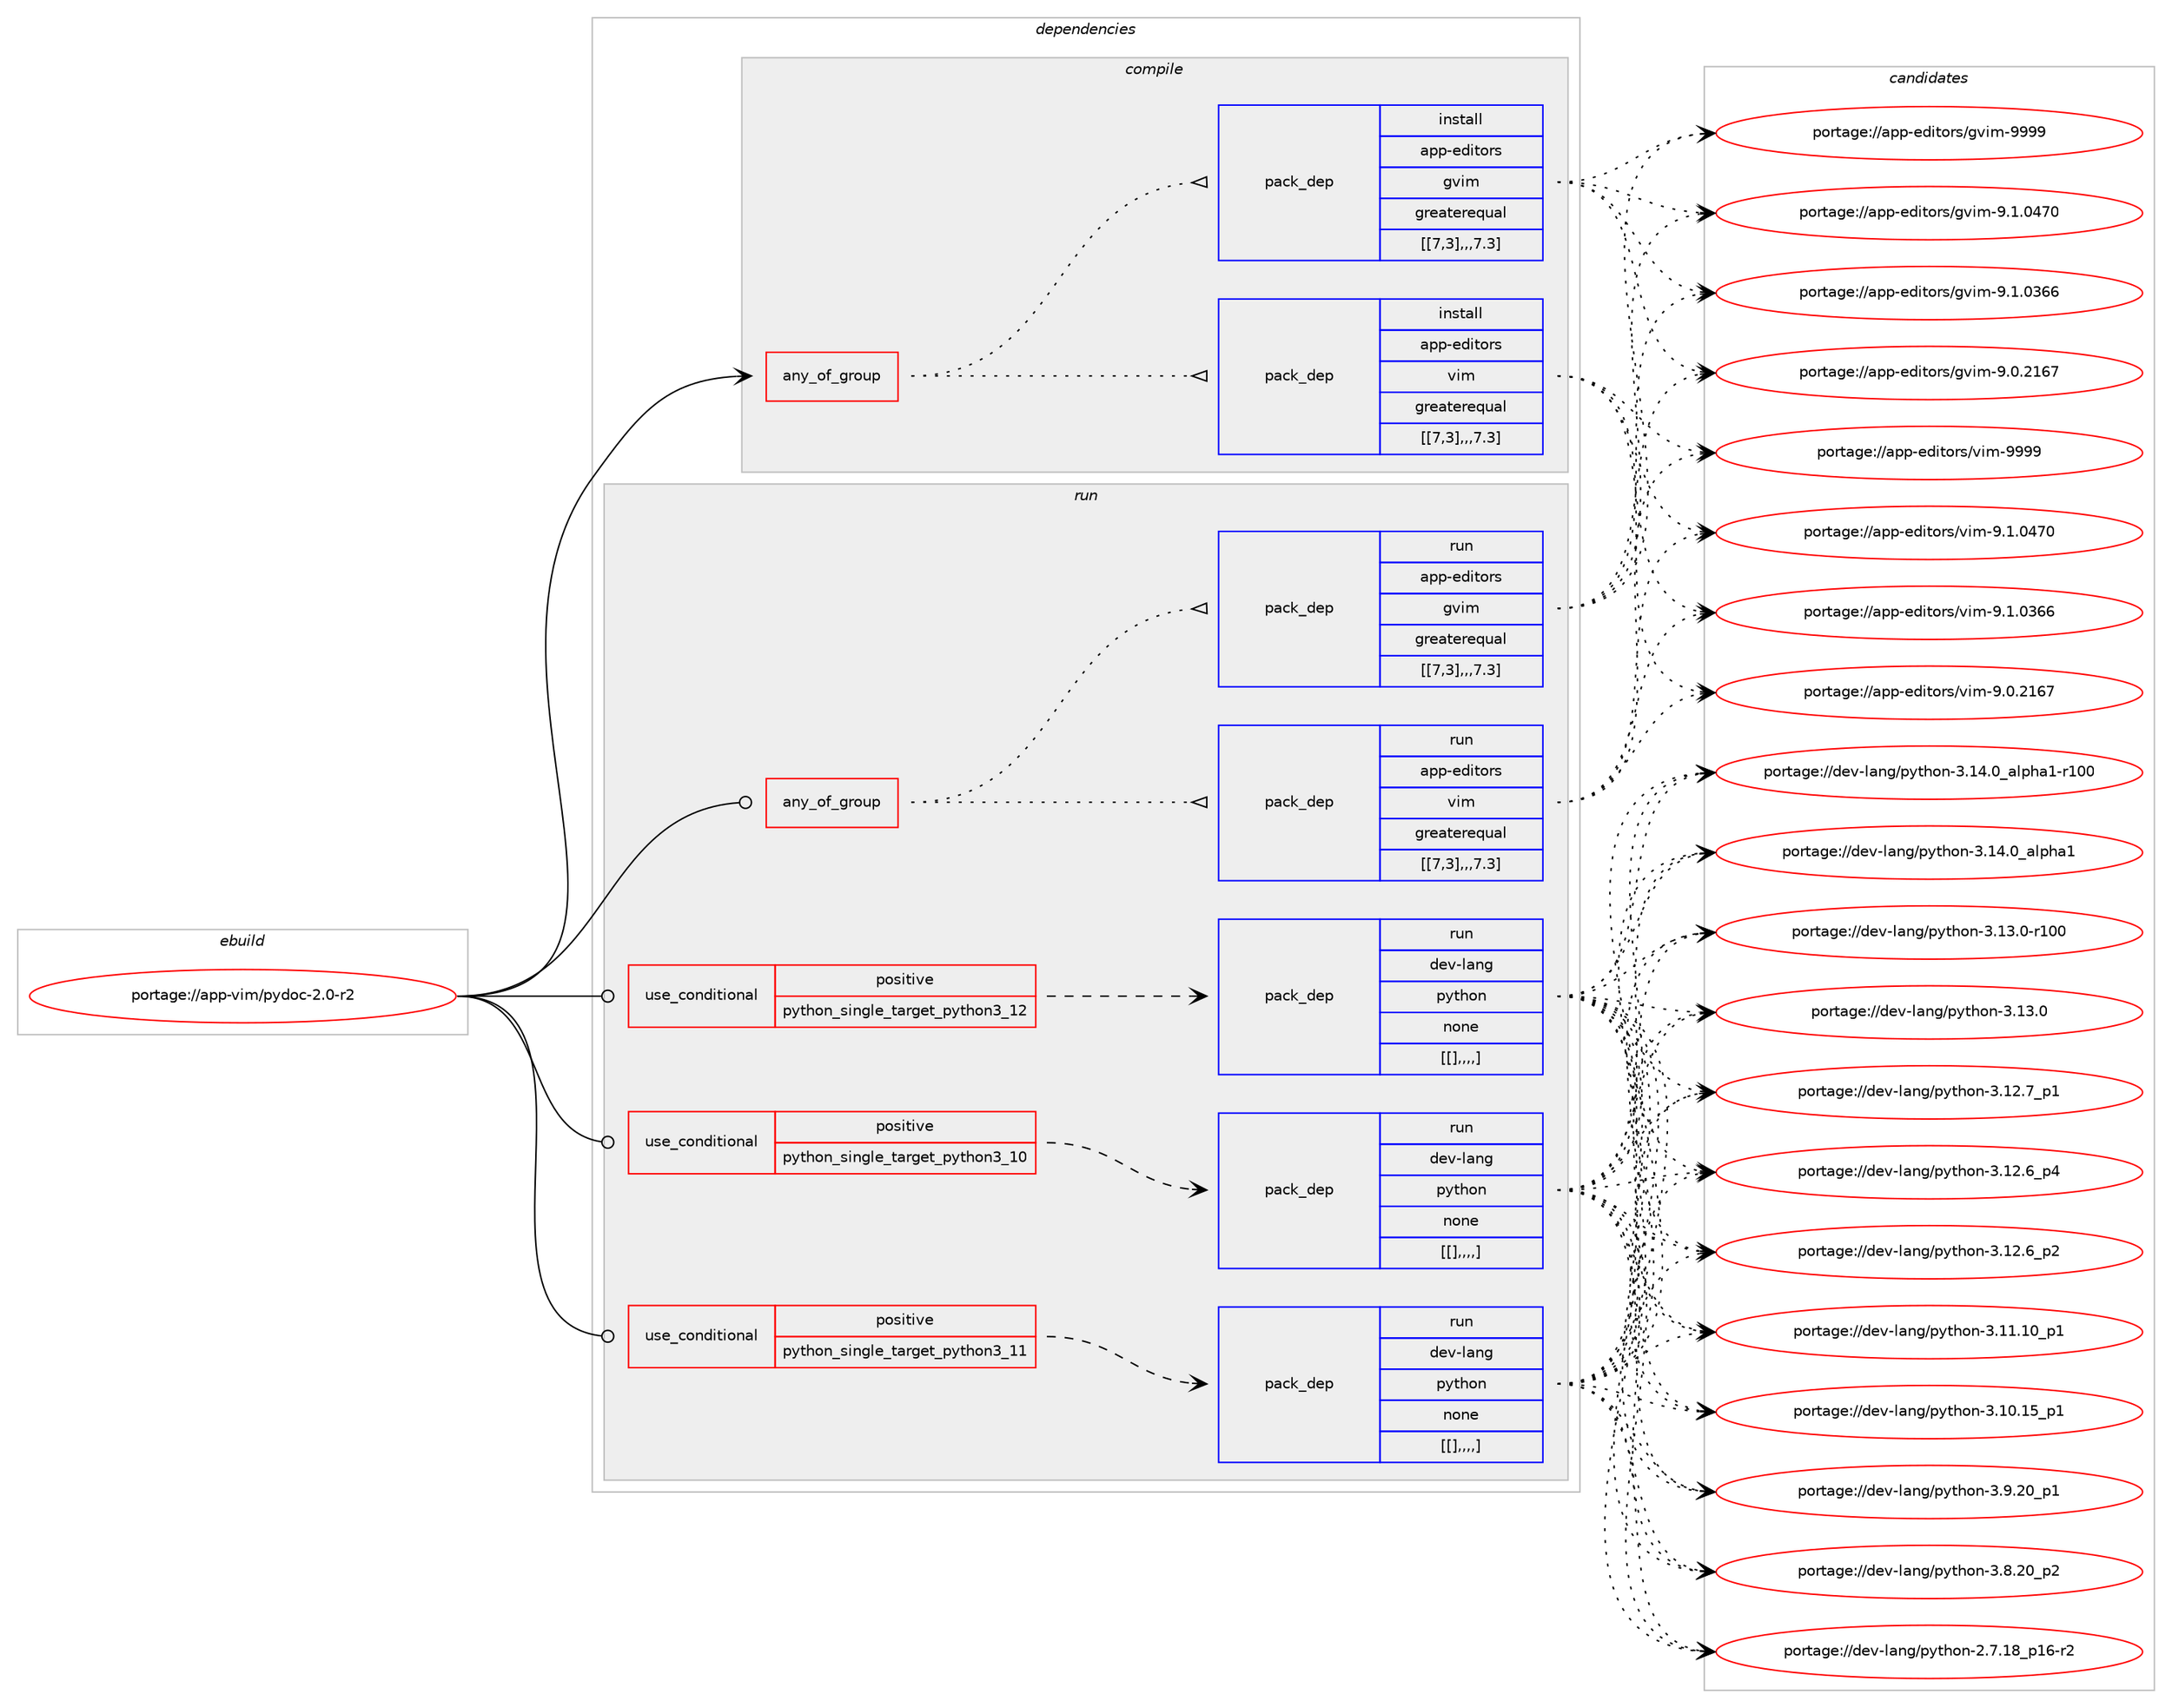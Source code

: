 digraph prolog {

# *************
# Graph options
# *************

newrank=true;
concentrate=true;
compound=true;
graph [rankdir=LR,fontname=Helvetica,fontsize=10,ranksep=1.5];#, ranksep=2.5, nodesep=0.2];
edge  [arrowhead=vee];
node  [fontname=Helvetica,fontsize=10];

# **********
# The ebuild
# **********

subgraph cluster_leftcol {
color=gray;
label=<<i>ebuild</i>>;
id [label="portage://app-vim/pydoc-2.0-r2", color=red, width=4, href="../app-vim/pydoc-2.0-r2.svg"];
}

# ****************
# The dependencies
# ****************

subgraph cluster_midcol {
color=gray;
label=<<i>dependencies</i>>;
subgraph cluster_compile {
fillcolor="#eeeeee";
style=filled;
label=<<i>compile</i>>;
subgraph any754 {
dependency65133 [label=<<TABLE BORDER="0" CELLBORDER="1" CELLSPACING="0" CELLPADDING="4"><TR><TD CELLPADDING="10">any_of_group</TD></TR></TABLE>>, shape=none, color=red];subgraph pack46509 {
dependency65162 [label=<<TABLE BORDER="0" CELLBORDER="1" CELLSPACING="0" CELLPADDING="4" WIDTH="220"><TR><TD ROWSPAN="6" CELLPADDING="30">pack_dep</TD></TR><TR><TD WIDTH="110">install</TD></TR><TR><TD>app-editors</TD></TR><TR><TD>vim</TD></TR><TR><TD>greaterequal</TD></TR><TR><TD>[[7,3],,,7.3]</TD></TR></TABLE>>, shape=none, color=blue];
}
dependency65133:e -> dependency65162:w [weight=20,style="dotted",arrowhead="oinv"];
subgraph pack46533 {
dependency65212 [label=<<TABLE BORDER="0" CELLBORDER="1" CELLSPACING="0" CELLPADDING="4" WIDTH="220"><TR><TD ROWSPAN="6" CELLPADDING="30">pack_dep</TD></TR><TR><TD WIDTH="110">install</TD></TR><TR><TD>app-editors</TD></TR><TR><TD>gvim</TD></TR><TR><TD>greaterequal</TD></TR><TR><TD>[[7,3],,,7.3]</TD></TR></TABLE>>, shape=none, color=blue];
}
dependency65133:e -> dependency65212:w [weight=20,style="dotted",arrowhead="oinv"];
}
id:e -> dependency65133:w [weight=20,style="solid",arrowhead="vee"];
}
subgraph cluster_compileandrun {
fillcolor="#eeeeee";
style=filled;
label=<<i>compile and run</i>>;
}
subgraph cluster_run {
fillcolor="#eeeeee";
style=filled;
label=<<i>run</i>>;
subgraph any801 {
dependency65244 [label=<<TABLE BORDER="0" CELLBORDER="1" CELLSPACING="0" CELLPADDING="4"><TR><TD CELLPADDING="10">any_of_group</TD></TR></TABLE>>, shape=none, color=red];subgraph pack46575 {
dependency65261 [label=<<TABLE BORDER="0" CELLBORDER="1" CELLSPACING="0" CELLPADDING="4" WIDTH="220"><TR><TD ROWSPAN="6" CELLPADDING="30">pack_dep</TD></TR><TR><TD WIDTH="110">run</TD></TR><TR><TD>app-editors</TD></TR><TR><TD>vim</TD></TR><TR><TD>greaterequal</TD></TR><TR><TD>[[7,3],,,7.3]</TD></TR></TABLE>>, shape=none, color=blue];
}
dependency65244:e -> dependency65261:w [weight=20,style="dotted",arrowhead="oinv"];
subgraph pack46579 {
dependency65270 [label=<<TABLE BORDER="0" CELLBORDER="1" CELLSPACING="0" CELLPADDING="4" WIDTH="220"><TR><TD ROWSPAN="6" CELLPADDING="30">pack_dep</TD></TR><TR><TD WIDTH="110">run</TD></TR><TR><TD>app-editors</TD></TR><TR><TD>gvim</TD></TR><TR><TD>greaterequal</TD></TR><TR><TD>[[7,3],,,7.3]</TD></TR></TABLE>>, shape=none, color=blue];
}
dependency65244:e -> dependency65270:w [weight=20,style="dotted",arrowhead="oinv"];
}
id:e -> dependency65244:w [weight=20,style="solid",arrowhead="odot"];
subgraph cond17815 {
dependency65294 [label=<<TABLE BORDER="0" CELLBORDER="1" CELLSPACING="0" CELLPADDING="4"><TR><TD ROWSPAN="3" CELLPADDING="10">use_conditional</TD></TR><TR><TD>positive</TD></TR><TR><TD>python_single_target_python3_10</TD></TR></TABLE>>, shape=none, color=red];
subgraph pack46617 {
dependency65322 [label=<<TABLE BORDER="0" CELLBORDER="1" CELLSPACING="0" CELLPADDING="4" WIDTH="220"><TR><TD ROWSPAN="6" CELLPADDING="30">pack_dep</TD></TR><TR><TD WIDTH="110">run</TD></TR><TR><TD>dev-lang</TD></TR><TR><TD>python</TD></TR><TR><TD>none</TD></TR><TR><TD>[[],,,,]</TD></TR></TABLE>>, shape=none, color=blue];
}
dependency65294:e -> dependency65322:w [weight=20,style="dashed",arrowhead="vee"];
}
id:e -> dependency65294:w [weight=20,style="solid",arrowhead="odot"];
subgraph cond17819 {
dependency65352 [label=<<TABLE BORDER="0" CELLBORDER="1" CELLSPACING="0" CELLPADDING="4"><TR><TD ROWSPAN="3" CELLPADDING="10">use_conditional</TD></TR><TR><TD>positive</TD></TR><TR><TD>python_single_target_python3_11</TD></TR></TABLE>>, shape=none, color=red];
subgraph pack46649 {
dependency65368 [label=<<TABLE BORDER="0" CELLBORDER="1" CELLSPACING="0" CELLPADDING="4" WIDTH="220"><TR><TD ROWSPAN="6" CELLPADDING="30">pack_dep</TD></TR><TR><TD WIDTH="110">run</TD></TR><TR><TD>dev-lang</TD></TR><TR><TD>python</TD></TR><TR><TD>none</TD></TR><TR><TD>[[],,,,]</TD></TR></TABLE>>, shape=none, color=blue];
}
dependency65352:e -> dependency65368:w [weight=20,style="dashed",arrowhead="vee"];
}
id:e -> dependency65352:w [weight=20,style="solid",arrowhead="odot"];
subgraph cond17824 {
dependency65412 [label=<<TABLE BORDER="0" CELLBORDER="1" CELLSPACING="0" CELLPADDING="4"><TR><TD ROWSPAN="3" CELLPADDING="10">use_conditional</TD></TR><TR><TD>positive</TD></TR><TR><TD>python_single_target_python3_12</TD></TR></TABLE>>, shape=none, color=red];
subgraph pack46683 {
dependency65432 [label=<<TABLE BORDER="0" CELLBORDER="1" CELLSPACING="0" CELLPADDING="4" WIDTH="220"><TR><TD ROWSPAN="6" CELLPADDING="30">pack_dep</TD></TR><TR><TD WIDTH="110">run</TD></TR><TR><TD>dev-lang</TD></TR><TR><TD>python</TD></TR><TR><TD>none</TD></TR><TR><TD>[[],,,,]</TD></TR></TABLE>>, shape=none, color=blue];
}
dependency65412:e -> dependency65432:w [weight=20,style="dashed",arrowhead="vee"];
}
id:e -> dependency65412:w [weight=20,style="solid",arrowhead="odot"];
}
}

# **************
# The candidates
# **************

subgraph cluster_choices {
rank=same;
color=gray;
label=<<i>candidates</i>>;

subgraph choice45123 {
color=black;
nodesep=1;
choice9711211245101100105116111114115471181051094557575757 [label="portage://app-editors/vim-9999", color=red, width=4,href="../app-editors/vim-9999.svg"];
choice971121124510110010511611111411547118105109455746494648525548 [label="portage://app-editors/vim-9.1.0470", color=red, width=4,href="../app-editors/vim-9.1.0470.svg"];
choice971121124510110010511611111411547118105109455746494648515454 [label="portage://app-editors/vim-9.1.0366", color=red, width=4,href="../app-editors/vim-9.1.0366.svg"];
choice971121124510110010511611111411547118105109455746484650495455 [label="portage://app-editors/vim-9.0.2167", color=red, width=4,href="../app-editors/vim-9.0.2167.svg"];
dependency65162:e -> choice9711211245101100105116111114115471181051094557575757:w [style=dotted,weight="100"];
dependency65162:e -> choice971121124510110010511611111411547118105109455746494648525548:w [style=dotted,weight="100"];
dependency65162:e -> choice971121124510110010511611111411547118105109455746494648515454:w [style=dotted,weight="100"];
dependency65162:e -> choice971121124510110010511611111411547118105109455746484650495455:w [style=dotted,weight="100"];
}
subgraph choice45150 {
color=black;
nodesep=1;
choice9711211245101100105116111114115471031181051094557575757 [label="portage://app-editors/gvim-9999", color=red, width=4,href="../app-editors/gvim-9999.svg"];
choice971121124510110010511611111411547103118105109455746494648525548 [label="portage://app-editors/gvim-9.1.0470", color=red, width=4,href="../app-editors/gvim-9.1.0470.svg"];
choice971121124510110010511611111411547103118105109455746494648515454 [label="portage://app-editors/gvim-9.1.0366", color=red, width=4,href="../app-editors/gvim-9.1.0366.svg"];
choice971121124510110010511611111411547103118105109455746484650495455 [label="portage://app-editors/gvim-9.0.2167", color=red, width=4,href="../app-editors/gvim-9.0.2167.svg"];
dependency65212:e -> choice9711211245101100105116111114115471031181051094557575757:w [style=dotted,weight="100"];
dependency65212:e -> choice971121124510110010511611111411547103118105109455746494648525548:w [style=dotted,weight="100"];
dependency65212:e -> choice971121124510110010511611111411547103118105109455746494648515454:w [style=dotted,weight="100"];
dependency65212:e -> choice971121124510110010511611111411547103118105109455746484650495455:w [style=dotted,weight="100"];
}
subgraph choice45170 {
color=black;
nodesep=1;
choice9711211245101100105116111114115471181051094557575757 [label="portage://app-editors/vim-9999", color=red, width=4,href="../app-editors/vim-9999.svg"];
choice971121124510110010511611111411547118105109455746494648525548 [label="portage://app-editors/vim-9.1.0470", color=red, width=4,href="../app-editors/vim-9.1.0470.svg"];
choice971121124510110010511611111411547118105109455746494648515454 [label="portage://app-editors/vim-9.1.0366", color=red, width=4,href="../app-editors/vim-9.1.0366.svg"];
choice971121124510110010511611111411547118105109455746484650495455 [label="portage://app-editors/vim-9.0.2167", color=red, width=4,href="../app-editors/vim-9.0.2167.svg"];
dependency65261:e -> choice9711211245101100105116111114115471181051094557575757:w [style=dotted,weight="100"];
dependency65261:e -> choice971121124510110010511611111411547118105109455746494648525548:w [style=dotted,weight="100"];
dependency65261:e -> choice971121124510110010511611111411547118105109455746494648515454:w [style=dotted,weight="100"];
dependency65261:e -> choice971121124510110010511611111411547118105109455746484650495455:w [style=dotted,weight="100"];
}
subgraph choice45226 {
color=black;
nodesep=1;
choice9711211245101100105116111114115471031181051094557575757 [label="portage://app-editors/gvim-9999", color=red, width=4,href="../app-editors/gvim-9999.svg"];
choice971121124510110010511611111411547103118105109455746494648525548 [label="portage://app-editors/gvim-9.1.0470", color=red, width=4,href="../app-editors/gvim-9.1.0470.svg"];
choice971121124510110010511611111411547103118105109455746494648515454 [label="portage://app-editors/gvim-9.1.0366", color=red, width=4,href="../app-editors/gvim-9.1.0366.svg"];
choice971121124510110010511611111411547103118105109455746484650495455 [label="portage://app-editors/gvim-9.0.2167", color=red, width=4,href="../app-editors/gvim-9.0.2167.svg"];
dependency65270:e -> choice9711211245101100105116111114115471031181051094557575757:w [style=dotted,weight="100"];
dependency65270:e -> choice971121124510110010511611111411547103118105109455746494648525548:w [style=dotted,weight="100"];
dependency65270:e -> choice971121124510110010511611111411547103118105109455746494648515454:w [style=dotted,weight="100"];
dependency65270:e -> choice971121124510110010511611111411547103118105109455746484650495455:w [style=dotted,weight="100"];
}
subgraph choice45249 {
color=black;
nodesep=1;
choice100101118451089711010347112121116104111110455146495246489597108112104974945114494848 [label="portage://dev-lang/python-3.14.0_alpha1-r100", color=red, width=4,href="../dev-lang/python-3.14.0_alpha1-r100.svg"];
choice1001011184510897110103471121211161041111104551464952464895971081121049749 [label="portage://dev-lang/python-3.14.0_alpha1", color=red, width=4,href="../dev-lang/python-3.14.0_alpha1.svg"];
choice1001011184510897110103471121211161041111104551464951464845114494848 [label="portage://dev-lang/python-3.13.0-r100", color=red, width=4,href="../dev-lang/python-3.13.0-r100.svg"];
choice10010111845108971101034711212111610411111045514649514648 [label="portage://dev-lang/python-3.13.0", color=red, width=4,href="../dev-lang/python-3.13.0.svg"];
choice100101118451089711010347112121116104111110455146495046559511249 [label="portage://dev-lang/python-3.12.7_p1", color=red, width=4,href="../dev-lang/python-3.12.7_p1.svg"];
choice100101118451089711010347112121116104111110455146495046549511252 [label="portage://dev-lang/python-3.12.6_p4", color=red, width=4,href="../dev-lang/python-3.12.6_p4.svg"];
choice100101118451089711010347112121116104111110455146495046549511250 [label="portage://dev-lang/python-3.12.6_p2", color=red, width=4,href="../dev-lang/python-3.12.6_p2.svg"];
choice10010111845108971101034711212111610411111045514649494649489511249 [label="portage://dev-lang/python-3.11.10_p1", color=red, width=4,href="../dev-lang/python-3.11.10_p1.svg"];
choice10010111845108971101034711212111610411111045514649484649539511249 [label="portage://dev-lang/python-3.10.15_p1", color=red, width=4,href="../dev-lang/python-3.10.15_p1.svg"];
choice100101118451089711010347112121116104111110455146574650489511249 [label="portage://dev-lang/python-3.9.20_p1", color=red, width=4,href="../dev-lang/python-3.9.20_p1.svg"];
choice100101118451089711010347112121116104111110455146564650489511250 [label="portage://dev-lang/python-3.8.20_p2", color=red, width=4,href="../dev-lang/python-3.8.20_p2.svg"];
choice100101118451089711010347112121116104111110455046554649569511249544511450 [label="portage://dev-lang/python-2.7.18_p16-r2", color=red, width=4,href="../dev-lang/python-2.7.18_p16-r2.svg"];
dependency65322:e -> choice100101118451089711010347112121116104111110455146495246489597108112104974945114494848:w [style=dotted,weight="100"];
dependency65322:e -> choice1001011184510897110103471121211161041111104551464952464895971081121049749:w [style=dotted,weight="100"];
dependency65322:e -> choice1001011184510897110103471121211161041111104551464951464845114494848:w [style=dotted,weight="100"];
dependency65322:e -> choice10010111845108971101034711212111610411111045514649514648:w [style=dotted,weight="100"];
dependency65322:e -> choice100101118451089711010347112121116104111110455146495046559511249:w [style=dotted,weight="100"];
dependency65322:e -> choice100101118451089711010347112121116104111110455146495046549511252:w [style=dotted,weight="100"];
dependency65322:e -> choice100101118451089711010347112121116104111110455146495046549511250:w [style=dotted,weight="100"];
dependency65322:e -> choice10010111845108971101034711212111610411111045514649494649489511249:w [style=dotted,weight="100"];
dependency65322:e -> choice10010111845108971101034711212111610411111045514649484649539511249:w [style=dotted,weight="100"];
dependency65322:e -> choice100101118451089711010347112121116104111110455146574650489511249:w [style=dotted,weight="100"];
dependency65322:e -> choice100101118451089711010347112121116104111110455146564650489511250:w [style=dotted,weight="100"];
dependency65322:e -> choice100101118451089711010347112121116104111110455046554649569511249544511450:w [style=dotted,weight="100"];
}
subgraph choice45266 {
color=black;
nodesep=1;
choice100101118451089711010347112121116104111110455146495246489597108112104974945114494848 [label="portage://dev-lang/python-3.14.0_alpha1-r100", color=red, width=4,href="../dev-lang/python-3.14.0_alpha1-r100.svg"];
choice1001011184510897110103471121211161041111104551464952464895971081121049749 [label="portage://dev-lang/python-3.14.0_alpha1", color=red, width=4,href="../dev-lang/python-3.14.0_alpha1.svg"];
choice1001011184510897110103471121211161041111104551464951464845114494848 [label="portage://dev-lang/python-3.13.0-r100", color=red, width=4,href="../dev-lang/python-3.13.0-r100.svg"];
choice10010111845108971101034711212111610411111045514649514648 [label="portage://dev-lang/python-3.13.0", color=red, width=4,href="../dev-lang/python-3.13.0.svg"];
choice100101118451089711010347112121116104111110455146495046559511249 [label="portage://dev-lang/python-3.12.7_p1", color=red, width=4,href="../dev-lang/python-3.12.7_p1.svg"];
choice100101118451089711010347112121116104111110455146495046549511252 [label="portage://dev-lang/python-3.12.6_p4", color=red, width=4,href="../dev-lang/python-3.12.6_p4.svg"];
choice100101118451089711010347112121116104111110455146495046549511250 [label="portage://dev-lang/python-3.12.6_p2", color=red, width=4,href="../dev-lang/python-3.12.6_p2.svg"];
choice10010111845108971101034711212111610411111045514649494649489511249 [label="portage://dev-lang/python-3.11.10_p1", color=red, width=4,href="../dev-lang/python-3.11.10_p1.svg"];
choice10010111845108971101034711212111610411111045514649484649539511249 [label="portage://dev-lang/python-3.10.15_p1", color=red, width=4,href="../dev-lang/python-3.10.15_p1.svg"];
choice100101118451089711010347112121116104111110455146574650489511249 [label="portage://dev-lang/python-3.9.20_p1", color=red, width=4,href="../dev-lang/python-3.9.20_p1.svg"];
choice100101118451089711010347112121116104111110455146564650489511250 [label="portage://dev-lang/python-3.8.20_p2", color=red, width=4,href="../dev-lang/python-3.8.20_p2.svg"];
choice100101118451089711010347112121116104111110455046554649569511249544511450 [label="portage://dev-lang/python-2.7.18_p16-r2", color=red, width=4,href="../dev-lang/python-2.7.18_p16-r2.svg"];
dependency65368:e -> choice100101118451089711010347112121116104111110455146495246489597108112104974945114494848:w [style=dotted,weight="100"];
dependency65368:e -> choice1001011184510897110103471121211161041111104551464952464895971081121049749:w [style=dotted,weight="100"];
dependency65368:e -> choice1001011184510897110103471121211161041111104551464951464845114494848:w [style=dotted,weight="100"];
dependency65368:e -> choice10010111845108971101034711212111610411111045514649514648:w [style=dotted,weight="100"];
dependency65368:e -> choice100101118451089711010347112121116104111110455146495046559511249:w [style=dotted,weight="100"];
dependency65368:e -> choice100101118451089711010347112121116104111110455146495046549511252:w [style=dotted,weight="100"];
dependency65368:e -> choice100101118451089711010347112121116104111110455146495046549511250:w [style=dotted,weight="100"];
dependency65368:e -> choice10010111845108971101034711212111610411111045514649494649489511249:w [style=dotted,weight="100"];
dependency65368:e -> choice10010111845108971101034711212111610411111045514649484649539511249:w [style=dotted,weight="100"];
dependency65368:e -> choice100101118451089711010347112121116104111110455146574650489511249:w [style=dotted,weight="100"];
dependency65368:e -> choice100101118451089711010347112121116104111110455146564650489511250:w [style=dotted,weight="100"];
dependency65368:e -> choice100101118451089711010347112121116104111110455046554649569511249544511450:w [style=dotted,weight="100"];
}
subgraph choice45289 {
color=black;
nodesep=1;
choice100101118451089711010347112121116104111110455146495246489597108112104974945114494848 [label="portage://dev-lang/python-3.14.0_alpha1-r100", color=red, width=4,href="../dev-lang/python-3.14.0_alpha1-r100.svg"];
choice1001011184510897110103471121211161041111104551464952464895971081121049749 [label="portage://dev-lang/python-3.14.0_alpha1", color=red, width=4,href="../dev-lang/python-3.14.0_alpha1.svg"];
choice1001011184510897110103471121211161041111104551464951464845114494848 [label="portage://dev-lang/python-3.13.0-r100", color=red, width=4,href="../dev-lang/python-3.13.0-r100.svg"];
choice10010111845108971101034711212111610411111045514649514648 [label="portage://dev-lang/python-3.13.0", color=red, width=4,href="../dev-lang/python-3.13.0.svg"];
choice100101118451089711010347112121116104111110455146495046559511249 [label="portage://dev-lang/python-3.12.7_p1", color=red, width=4,href="../dev-lang/python-3.12.7_p1.svg"];
choice100101118451089711010347112121116104111110455146495046549511252 [label="portage://dev-lang/python-3.12.6_p4", color=red, width=4,href="../dev-lang/python-3.12.6_p4.svg"];
choice100101118451089711010347112121116104111110455146495046549511250 [label="portage://dev-lang/python-3.12.6_p2", color=red, width=4,href="../dev-lang/python-3.12.6_p2.svg"];
choice10010111845108971101034711212111610411111045514649494649489511249 [label="portage://dev-lang/python-3.11.10_p1", color=red, width=4,href="../dev-lang/python-3.11.10_p1.svg"];
choice10010111845108971101034711212111610411111045514649484649539511249 [label="portage://dev-lang/python-3.10.15_p1", color=red, width=4,href="../dev-lang/python-3.10.15_p1.svg"];
choice100101118451089711010347112121116104111110455146574650489511249 [label="portage://dev-lang/python-3.9.20_p1", color=red, width=4,href="../dev-lang/python-3.9.20_p1.svg"];
choice100101118451089711010347112121116104111110455146564650489511250 [label="portage://dev-lang/python-3.8.20_p2", color=red, width=4,href="../dev-lang/python-3.8.20_p2.svg"];
choice100101118451089711010347112121116104111110455046554649569511249544511450 [label="portage://dev-lang/python-2.7.18_p16-r2", color=red, width=4,href="../dev-lang/python-2.7.18_p16-r2.svg"];
dependency65432:e -> choice100101118451089711010347112121116104111110455146495246489597108112104974945114494848:w [style=dotted,weight="100"];
dependency65432:e -> choice1001011184510897110103471121211161041111104551464952464895971081121049749:w [style=dotted,weight="100"];
dependency65432:e -> choice1001011184510897110103471121211161041111104551464951464845114494848:w [style=dotted,weight="100"];
dependency65432:e -> choice10010111845108971101034711212111610411111045514649514648:w [style=dotted,weight="100"];
dependency65432:e -> choice100101118451089711010347112121116104111110455146495046559511249:w [style=dotted,weight="100"];
dependency65432:e -> choice100101118451089711010347112121116104111110455146495046549511252:w [style=dotted,weight="100"];
dependency65432:e -> choice100101118451089711010347112121116104111110455146495046549511250:w [style=dotted,weight="100"];
dependency65432:e -> choice10010111845108971101034711212111610411111045514649494649489511249:w [style=dotted,weight="100"];
dependency65432:e -> choice10010111845108971101034711212111610411111045514649484649539511249:w [style=dotted,weight="100"];
dependency65432:e -> choice100101118451089711010347112121116104111110455146574650489511249:w [style=dotted,weight="100"];
dependency65432:e -> choice100101118451089711010347112121116104111110455146564650489511250:w [style=dotted,weight="100"];
dependency65432:e -> choice100101118451089711010347112121116104111110455046554649569511249544511450:w [style=dotted,weight="100"];
}
}

}
